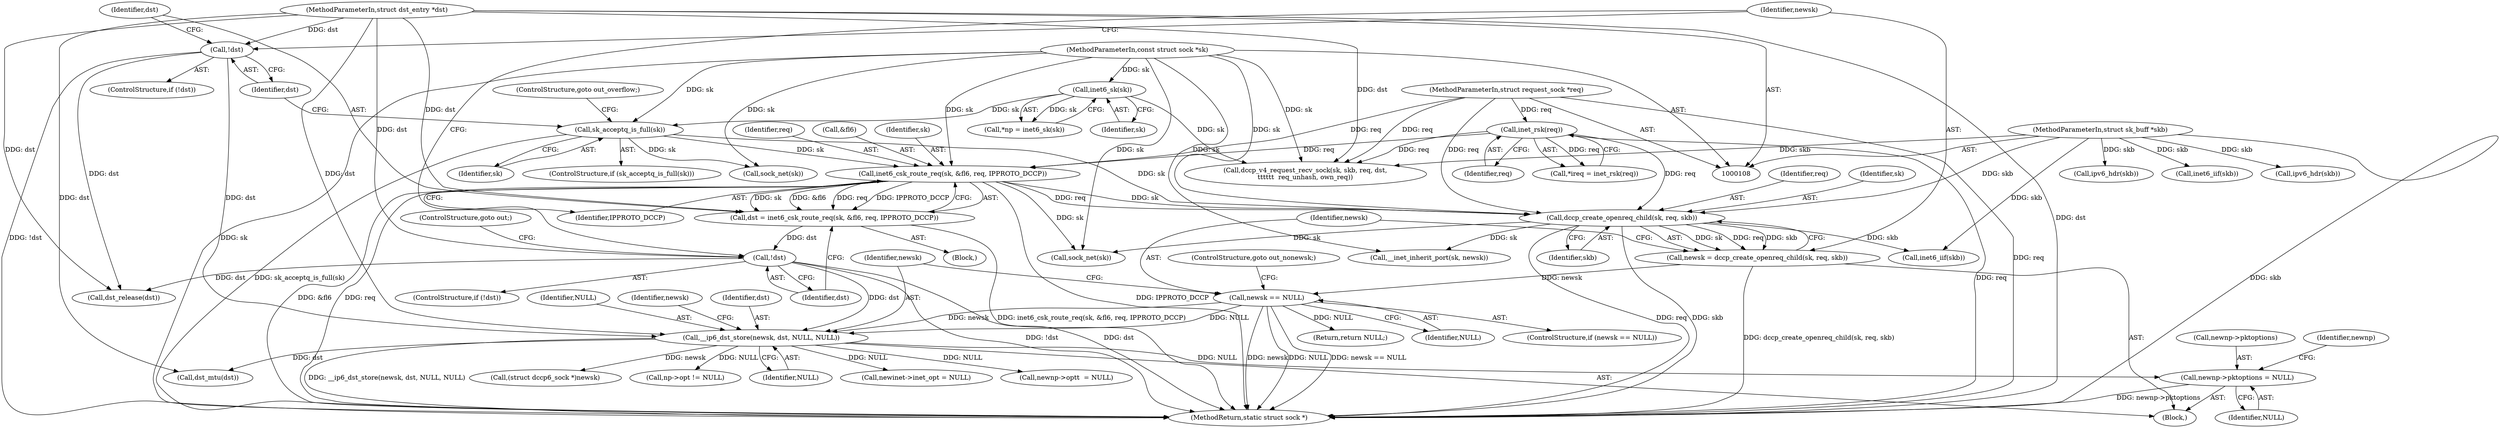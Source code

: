 digraph "0_linux_45f6fad84cc305103b28d73482b344d7f5b76f39_0@pointer" {
"1000351" [label="(Call,newnp->pktoptions = NULL)"];
"1000262" [label="(Call,__ip6_dst_store(newsk, dst, NULL, NULL))"];
"1000258" [label="(Call,newsk == NULL)"];
"1000251" [label="(Call,newsk = dccp_create_openreq_child(sk, req, skb))"];
"1000253" [label="(Call,dccp_create_openreq_child(sk, req, skb))"];
"1000231" [label="(Call,sk_acceptq_is_full(sk))"];
"1000125" [label="(Call,inet6_sk(sk))"];
"1000109" [label="(MethodParameterIn,const struct sock *sk)"];
"1000241" [label="(Call,inet6_csk_route_req(sk, &fl6, req, IPPROTO_DCCP))"];
"1000119" [label="(Call,inet_rsk(req))"];
"1000111" [label="(MethodParameterIn,struct request_sock *req)"];
"1000110" [label="(MethodParameterIn,struct sk_buff *skb)"];
"1000235" [label="(Call,!dst)"];
"1000112" [label="(MethodParameterIn,struct dst_entry *dst)"];
"1000248" [label="(Call,!dst)"];
"1000239" [label="(Call,dst = inet6_csk_route_req(sk, &fl6, req, IPPROTO_DCCP))"];
"1000258" [label="(Call,newsk == NULL)"];
"1000262" [label="(Call,__ip6_dst_store(newsk, dst, NULL, NULL))"];
"1000420" [label="(Call,dst_mtu(dst))"];
"1000251" [label="(Call,newsk = dccp_create_openreq_child(sk, req, skb))"];
"1000125" [label="(Call,inet6_sk(sk))"];
"1000140" [label="(Call,dccp_v4_request_recv_sock(sk, skb, req, dst,\n\t\t\t\t\t\t  req_unhash, own_req))"];
"1000110" [label="(MethodParameterIn,struct sk_buff *skb)"];
"1000246" [label="(Identifier,IPPROTO_DCCP)"];
"1000236" [label="(Identifier,dst)"];
"1000233" [label="(ControlStructure,goto out_overflow;)"];
"1000117" [label="(Call,*ireq = inet_rsk(req))"];
"1000109" [label="(MethodParameterIn,const struct sock *sk)"];
"1000237" [label="(Block,)"];
"1000255" [label="(Identifier,req)"];
"1000265" [label="(Identifier,NULL)"];
"1000231" [label="(Call,sk_acceptq_is_full(sk))"];
"1000498" [label="(Call,dst_release(dst))"];
"1000112" [label="(MethodParameterIn,struct dst_entry *dst)"];
"1000260" [label="(Identifier,NULL)"];
"1000507" [label="(MethodReturn,static struct sock *)"];
"1000249" [label="(Identifier,dst)"];
"1000240" [label="(Identifier,dst)"];
"1000119" [label="(Call,inet_rsk(req))"];
"1000243" [label="(Call,&fl6)"];
"1000283" [label="(Call,(struct dccp6_sock *)newsk)"];
"1000376" [label="(Call,np->opt != NULL)"];
"1000230" [label="(ControlStructure,if (sk_acceptq_is_full(sk)))"];
"1000212" [label="(Call,inet6_iif(skb))"];
"1000269" [label="(Identifier,newsk)"];
"1000352" [label="(Call,newnp->pktoptions)"];
"1000355" [label="(Identifier,NULL)"];
"1000256" [label="(Identifier,skb)"];
"1000365" [label="(Call,inet6_iif(skb))"];
"1000263" [label="(Identifier,newsk)"];
"1000351" [label="(Call,newnp->pktoptions = NULL)"];
"1000242" [label="(Identifier,sk)"];
"1000257" [label="(ControlStructure,if (newsk == NULL))"];
"1000266" [label="(Identifier,NULL)"];
"1000372" [label="(Call,ipv6_hdr(skb))"];
"1000358" [label="(Identifier,newnp)"];
"1000235" [label="(Call,!dst)"];
"1000335" [label="(Call,newinet->inet_opt = NULL)"];
"1000250" [label="(ControlStructure,goto out;)"];
"1000259" [label="(Identifier,newsk)"];
"1000356" [label="(Call,newnp->opt\t  = NULL)"];
"1000245" [label="(Identifier,req)"];
"1000247" [label="(ControlStructure,if (!dst))"];
"1000254" [label="(Identifier,sk)"];
"1000505" [label="(Return,return NULL;)"];
"1000502" [label="(Call,sock_net(sk))"];
"1000253" [label="(Call,dccp_create_openreq_child(sk, req, skb))"];
"1000438" [label="(Call,__inet_inherit_port(sk, newsk))"];
"1000241" [label="(Call,inet6_csk_route_req(sk, &fl6, req, IPPROTO_DCCP))"];
"1000261" [label="(ControlStructure,goto out_nonewsk;)"];
"1000494" [label="(Call,sock_net(sk))"];
"1000219" [label="(Call,ipv6_hdr(skb))"];
"1000234" [label="(ControlStructure,if (!dst))"];
"1000111" [label="(MethodParameterIn,struct request_sock *req)"];
"1000239" [label="(Call,dst = inet6_csk_route_req(sk, &fl6, req, IPPROTO_DCCP))"];
"1000264" [label="(Identifier,dst)"];
"1000120" [label="(Identifier,req)"];
"1000123" [label="(Call,*np = inet6_sk(sk))"];
"1000232" [label="(Identifier,sk)"];
"1000248" [label="(Call,!dst)"];
"1000252" [label="(Identifier,newsk)"];
"1000115" [label="(Block,)"];
"1000126" [label="(Identifier,sk)"];
"1000351" -> "1000115"  [label="AST: "];
"1000351" -> "1000355"  [label="CFG: "];
"1000352" -> "1000351"  [label="AST: "];
"1000355" -> "1000351"  [label="AST: "];
"1000358" -> "1000351"  [label="CFG: "];
"1000351" -> "1000507"  [label="DDG: newnp->pktoptions"];
"1000262" -> "1000351"  [label="DDG: NULL"];
"1000262" -> "1000115"  [label="AST: "];
"1000262" -> "1000266"  [label="CFG: "];
"1000263" -> "1000262"  [label="AST: "];
"1000264" -> "1000262"  [label="AST: "];
"1000265" -> "1000262"  [label="AST: "];
"1000266" -> "1000262"  [label="AST: "];
"1000269" -> "1000262"  [label="CFG: "];
"1000262" -> "1000507"  [label="DDG: __ip6_dst_store(newsk, dst, NULL, NULL)"];
"1000258" -> "1000262"  [label="DDG: newsk"];
"1000258" -> "1000262"  [label="DDG: NULL"];
"1000235" -> "1000262"  [label="DDG: dst"];
"1000248" -> "1000262"  [label="DDG: dst"];
"1000112" -> "1000262"  [label="DDG: dst"];
"1000262" -> "1000283"  [label="DDG: newsk"];
"1000262" -> "1000335"  [label="DDG: NULL"];
"1000262" -> "1000356"  [label="DDG: NULL"];
"1000262" -> "1000376"  [label="DDG: NULL"];
"1000262" -> "1000420"  [label="DDG: dst"];
"1000258" -> "1000257"  [label="AST: "];
"1000258" -> "1000260"  [label="CFG: "];
"1000259" -> "1000258"  [label="AST: "];
"1000260" -> "1000258"  [label="AST: "];
"1000261" -> "1000258"  [label="CFG: "];
"1000263" -> "1000258"  [label="CFG: "];
"1000258" -> "1000507"  [label="DDG: newsk"];
"1000258" -> "1000507"  [label="DDG: NULL"];
"1000258" -> "1000507"  [label="DDG: newsk == NULL"];
"1000251" -> "1000258"  [label="DDG: newsk"];
"1000258" -> "1000505"  [label="DDG: NULL"];
"1000251" -> "1000115"  [label="AST: "];
"1000251" -> "1000253"  [label="CFG: "];
"1000252" -> "1000251"  [label="AST: "];
"1000253" -> "1000251"  [label="AST: "];
"1000259" -> "1000251"  [label="CFG: "];
"1000251" -> "1000507"  [label="DDG: dccp_create_openreq_child(sk, req, skb)"];
"1000253" -> "1000251"  [label="DDG: sk"];
"1000253" -> "1000251"  [label="DDG: req"];
"1000253" -> "1000251"  [label="DDG: skb"];
"1000253" -> "1000256"  [label="CFG: "];
"1000254" -> "1000253"  [label="AST: "];
"1000255" -> "1000253"  [label="AST: "];
"1000256" -> "1000253"  [label="AST: "];
"1000253" -> "1000507"  [label="DDG: req"];
"1000253" -> "1000507"  [label="DDG: skb"];
"1000231" -> "1000253"  [label="DDG: sk"];
"1000241" -> "1000253"  [label="DDG: sk"];
"1000241" -> "1000253"  [label="DDG: req"];
"1000109" -> "1000253"  [label="DDG: sk"];
"1000119" -> "1000253"  [label="DDG: req"];
"1000111" -> "1000253"  [label="DDG: req"];
"1000110" -> "1000253"  [label="DDG: skb"];
"1000253" -> "1000365"  [label="DDG: skb"];
"1000253" -> "1000438"  [label="DDG: sk"];
"1000253" -> "1000502"  [label="DDG: sk"];
"1000231" -> "1000230"  [label="AST: "];
"1000231" -> "1000232"  [label="CFG: "];
"1000232" -> "1000231"  [label="AST: "];
"1000233" -> "1000231"  [label="CFG: "];
"1000236" -> "1000231"  [label="CFG: "];
"1000231" -> "1000507"  [label="DDG: sk_acceptq_is_full(sk)"];
"1000125" -> "1000231"  [label="DDG: sk"];
"1000109" -> "1000231"  [label="DDG: sk"];
"1000231" -> "1000241"  [label="DDG: sk"];
"1000231" -> "1000494"  [label="DDG: sk"];
"1000125" -> "1000123"  [label="AST: "];
"1000125" -> "1000126"  [label="CFG: "];
"1000126" -> "1000125"  [label="AST: "];
"1000123" -> "1000125"  [label="CFG: "];
"1000125" -> "1000123"  [label="DDG: sk"];
"1000109" -> "1000125"  [label="DDG: sk"];
"1000125" -> "1000140"  [label="DDG: sk"];
"1000109" -> "1000108"  [label="AST: "];
"1000109" -> "1000507"  [label="DDG: sk"];
"1000109" -> "1000140"  [label="DDG: sk"];
"1000109" -> "1000241"  [label="DDG: sk"];
"1000109" -> "1000438"  [label="DDG: sk"];
"1000109" -> "1000494"  [label="DDG: sk"];
"1000109" -> "1000502"  [label="DDG: sk"];
"1000241" -> "1000239"  [label="AST: "];
"1000241" -> "1000246"  [label="CFG: "];
"1000242" -> "1000241"  [label="AST: "];
"1000243" -> "1000241"  [label="AST: "];
"1000245" -> "1000241"  [label="AST: "];
"1000246" -> "1000241"  [label="AST: "];
"1000239" -> "1000241"  [label="CFG: "];
"1000241" -> "1000507"  [label="DDG: req"];
"1000241" -> "1000507"  [label="DDG: IPPROTO_DCCP"];
"1000241" -> "1000507"  [label="DDG: &fl6"];
"1000241" -> "1000239"  [label="DDG: sk"];
"1000241" -> "1000239"  [label="DDG: &fl6"];
"1000241" -> "1000239"  [label="DDG: req"];
"1000241" -> "1000239"  [label="DDG: IPPROTO_DCCP"];
"1000119" -> "1000241"  [label="DDG: req"];
"1000111" -> "1000241"  [label="DDG: req"];
"1000241" -> "1000502"  [label="DDG: sk"];
"1000119" -> "1000117"  [label="AST: "];
"1000119" -> "1000120"  [label="CFG: "];
"1000120" -> "1000119"  [label="AST: "];
"1000117" -> "1000119"  [label="CFG: "];
"1000119" -> "1000507"  [label="DDG: req"];
"1000119" -> "1000117"  [label="DDG: req"];
"1000111" -> "1000119"  [label="DDG: req"];
"1000119" -> "1000140"  [label="DDG: req"];
"1000111" -> "1000108"  [label="AST: "];
"1000111" -> "1000507"  [label="DDG: req"];
"1000111" -> "1000140"  [label="DDG: req"];
"1000110" -> "1000108"  [label="AST: "];
"1000110" -> "1000507"  [label="DDG: skb"];
"1000110" -> "1000140"  [label="DDG: skb"];
"1000110" -> "1000212"  [label="DDG: skb"];
"1000110" -> "1000219"  [label="DDG: skb"];
"1000110" -> "1000365"  [label="DDG: skb"];
"1000110" -> "1000372"  [label="DDG: skb"];
"1000235" -> "1000234"  [label="AST: "];
"1000235" -> "1000236"  [label="CFG: "];
"1000236" -> "1000235"  [label="AST: "];
"1000240" -> "1000235"  [label="CFG: "];
"1000252" -> "1000235"  [label="CFG: "];
"1000235" -> "1000507"  [label="DDG: !dst"];
"1000112" -> "1000235"  [label="DDG: dst"];
"1000235" -> "1000498"  [label="DDG: dst"];
"1000112" -> "1000108"  [label="AST: "];
"1000112" -> "1000507"  [label="DDG: dst"];
"1000112" -> "1000140"  [label="DDG: dst"];
"1000112" -> "1000239"  [label="DDG: dst"];
"1000112" -> "1000248"  [label="DDG: dst"];
"1000112" -> "1000420"  [label="DDG: dst"];
"1000112" -> "1000498"  [label="DDG: dst"];
"1000248" -> "1000247"  [label="AST: "];
"1000248" -> "1000249"  [label="CFG: "];
"1000249" -> "1000248"  [label="AST: "];
"1000250" -> "1000248"  [label="CFG: "];
"1000252" -> "1000248"  [label="CFG: "];
"1000248" -> "1000507"  [label="DDG: !dst"];
"1000248" -> "1000507"  [label="DDG: dst"];
"1000239" -> "1000248"  [label="DDG: dst"];
"1000248" -> "1000498"  [label="DDG: dst"];
"1000239" -> "1000237"  [label="AST: "];
"1000240" -> "1000239"  [label="AST: "];
"1000249" -> "1000239"  [label="CFG: "];
"1000239" -> "1000507"  [label="DDG: inet6_csk_route_req(sk, &fl6, req, IPPROTO_DCCP)"];
}
